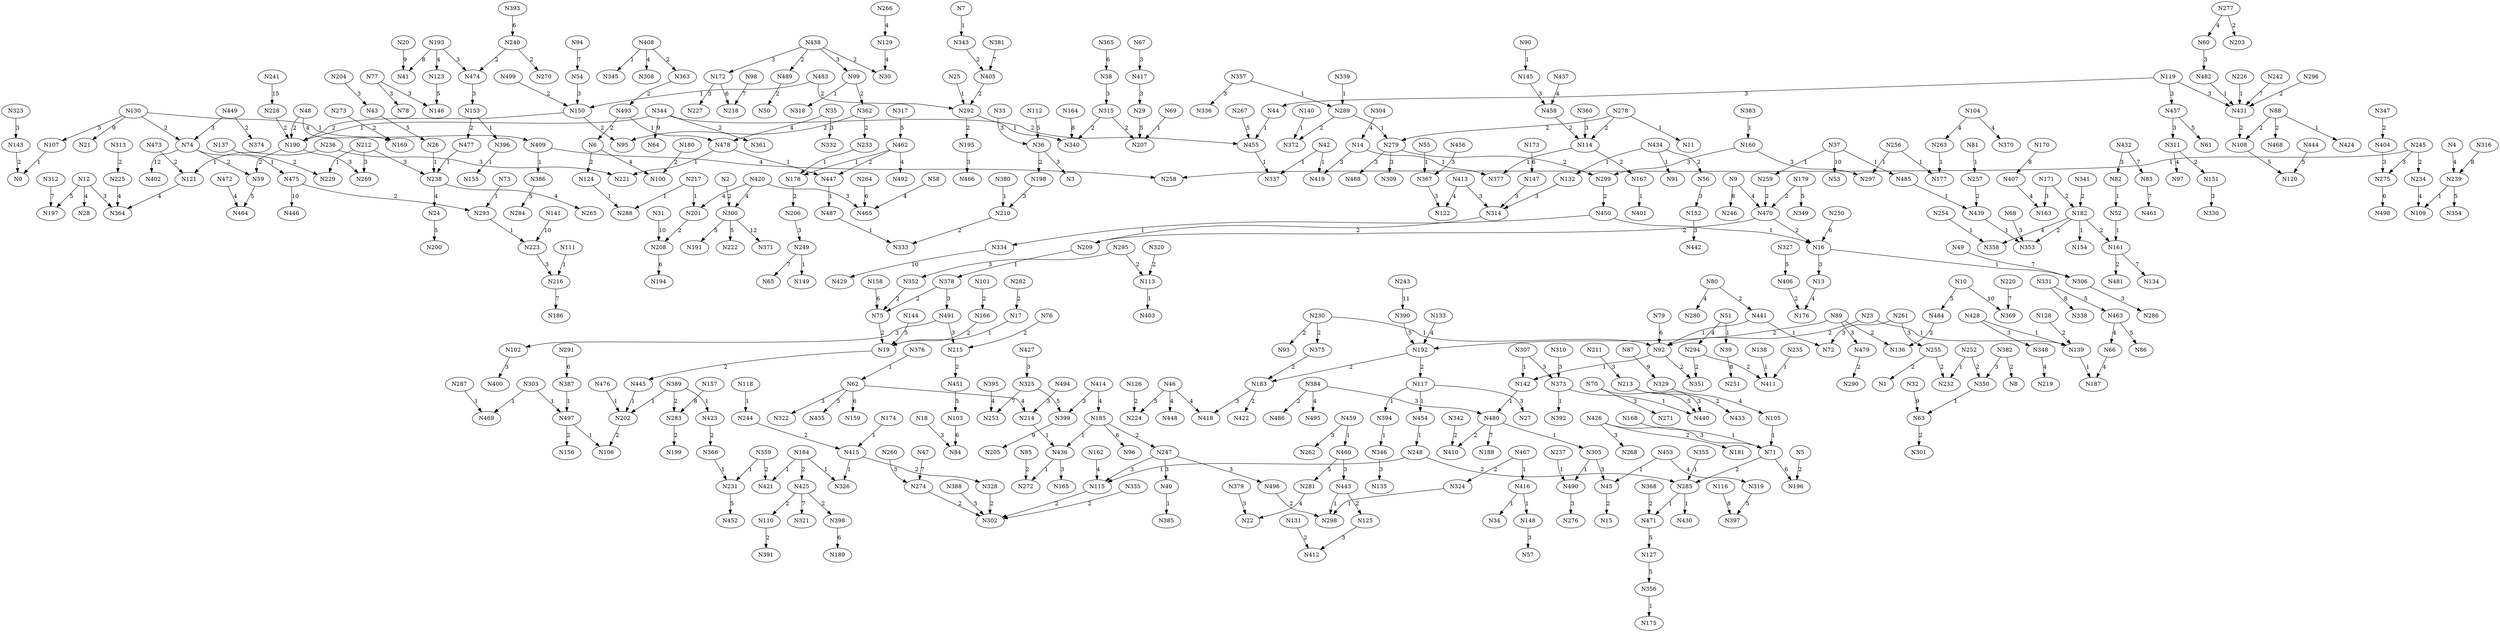 digraph Grafo {
    0[label="N0"];
    1[label="N1"];
    2[label="N2"];
    3[label="N3"];
    4[label="N4"];
    5[label="N5"];
    6[label="N6"];
    7[label="N7"];
    8[label="N8"];
    9[label="N9"];
    10[label="N10"];
    11[label="N11"];
    12[label="N12"];
    13[label="N13"];
    14[label="N14"];
    15[label="N15"];
    16[label="N16"];
    17[label="N17"];
    18[label="N18"];
    19[label="N19"];
    20[label="N20"];
    21[label="N21"];
    22[label="N22"];
    23[label="N23"];
    24[label="N24"];
    25[label="N25"];
    26[label="N26"];
    27[label="N27"];
    28[label="N28"];
    29[label="N29"];
    30[label="N30"];
    31[label="N31"];
    32[label="N32"];
    33[label="N33"];
    34[label="N34"];
    35[label="N35"];
    36[label="N36"];
    37[label="N37"];
    38[label="N38"];
    39[label="N39"];
    40[label="N40"];
    41[label="N41"];
    42[label="N42"];
    43[label="N43"];
    44[label="N44"];
    45[label="N45"];
    46[label="N46"];
    47[label="N47"];
    48[label="N48"];
    49[label="N49"];
    50[label="N50"];
    51[label="N51"];
    52[label="N52"];
    53[label="N53"];
    54[label="N54"];
    55[label="N55"];
    56[label="N56"];
    57[label="N57"];
    58[label="N58"];
    59[label="N59"];
    60[label="N60"];
    61[label="N61"];
    62[label="N62"];
    63[label="N63"];
    64[label="N64"];
    65[label="N65"];
    66[label="N66"];
    67[label="N67"];
    68[label="N68"];
    69[label="N69"];
    70[label="N70"];
    71[label="N71"];
    72[label="N72"];
    73[label="N73"];
    74[label="N74"];
    75[label="N75"];
    76[label="N76"];
    77[label="N77"];
    78[label="N78"];
    79[label="N79"];
    80[label="N80"];
    81[label="N81"];
    82[label="N82"];
    83[label="N83"];
    84[label="N84"];
    85[label="N85"];
    86[label="N86"];
    87[label="N87"];
    88[label="N88"];
    89[label="N89"];
    90[label="N90"];
    91[label="N91"];
    92[label="N92"];
    93[label="N93"];
    94[label="N94"];
    95[label="N95"];
    96[label="N96"];
    97[label="N97"];
    98[label="N98"];
    99[label="N99"];
    100[label="N100"];
    101[label="N101"];
    102[label="N102"];
    103[label="N103"];
    104[label="N104"];
    105[label="N105"];
    106[label="N106"];
    107[label="N107"];
    108[label="N108"];
    109[label="N109"];
    110[label="N110"];
    111[label="N111"];
    112[label="N112"];
    113[label="N113"];
    114[label="N114"];
    115[label="N115"];
    116[label="N116"];
    117[label="N117"];
    118[label="N118"];
    119[label="N119"];
    120[label="N120"];
    121[label="N121"];
    122[label="N122"];
    123[label="N123"];
    124[label="N124"];
    125[label="N125"];
    126[label="N126"];
    127[label="N127"];
    128[label="N128"];
    129[label="N129"];
    130[label="N130"];
    131[label="N131"];
    132[label="N132"];
    133[label="N133"];
    134[label="N134"];
    135[label="N135"];
    136[label="N136"];
    137[label="N137"];
    138[label="N138"];
    139[label="N139"];
    140[label="N140"];
    141[label="N141"];
    142[label="N142"];
    143[label="N143"];
    144[label="N144"];
    145[label="N145"];
    146[label="N146"];
    147[label="N147"];
    148[label="N148"];
    149[label="N149"];
    150[label="N150"];
    151[label="N151"];
    152[label="N152"];
    153[label="N153"];
    154[label="N154"];
    155[label="N155"];
    156[label="N156"];
    157[label="N157"];
    158[label="N158"];
    159[label="N159"];
    160[label="N160"];
    161[label="N161"];
    162[label="N162"];
    163[label="N163"];
    164[label="N164"];
    165[label="N165"];
    166[label="N166"];
    167[label="N167"];
    168[label="N168"];
    169[label="N169"];
    170[label="N170"];
    171[label="N171"];
    172[label="N172"];
    173[label="N173"];
    174[label="N174"];
    175[label="N175"];
    176[label="N176"];
    177[label="N177"];
    178[label="N178"];
    179[label="N179"];
    180[label="N180"];
    181[label="N181"];
    182[label="N182"];
    183[label="N183"];
    184[label="N184"];
    185[label="N185"];
    186[label="N186"];
    187[label="N187"];
    188[label="N188"];
    189[label="N189"];
    190[label="N190"];
    191[label="N191"];
    192[label="N192"];
    193[label="N193"];
    194[label="N194"];
    195[label="N195"];
    196[label="N196"];
    197[label="N197"];
    198[label="N198"];
    199[label="N199"];
    200[label="N200"];
    201[label="N201"];
    202[label="N202"];
    203[label="N203"];
    204[label="N204"];
    205[label="N205"];
    206[label="N206"];
    207[label="N207"];
    208[label="N208"];
    209[label="N209"];
    210[label="N210"];
    211[label="N211"];
    212[label="N212"];
    213[label="N213"];
    214[label="N214"];
    215[label="N215"];
    216[label="N216"];
    217[label="N217"];
    218[label="N218"];
    219[label="N219"];
    220[label="N220"];
    221[label="N221"];
    222[label="N222"];
    223[label="N223"];
    224[label="N224"];
    225[label="N225"];
    226[label="N226"];
    227[label="N227"];
    228[label="N228"];
    229[label="N229"];
    230[label="N230"];
    231[label="N231"];
    232[label="N232"];
    233[label="N233"];
    234[label="N234"];
    235[label="N235"];
    236[label="N236"];
    237[label="N237"];
    238[label="N238"];
    239[label="N239"];
    240[label="N240"];
    241[label="N241"];
    242[label="N242"];
    243[label="N243"];
    244[label="N244"];
    245[label="N245"];
    246[label="N246"];
    247[label="N247"];
    248[label="N248"];
    249[label="N249"];
    250[label="N250"];
    251[label="N251"];
    252[label="N252"];
    253[label="N253"];
    254[label="N254"];
    255[label="N255"];
    256[label="N256"];
    257[label="N257"];
    258[label="N258"];
    259[label="N259"];
    260[label="N260"];
    261[label="N261"];
    262[label="N262"];
    263[label="N263"];
    264[label="N264"];
    265[label="N265"];
    266[label="N266"];
    267[label="N267"];
    268[label="N268"];
    269[label="N269"];
    270[label="N270"];
    271[label="N271"];
    272[label="N272"];
    273[label="N273"];
    274[label="N274"];
    275[label="N275"];
    276[label="N276"];
    277[label="N277"];
    278[label="N278"];
    279[label="N279"];
    280[label="N280"];
    281[label="N281"];
    282[label="N282"];
    283[label="N283"];
    284[label="N284"];
    285[label="N285"];
    286[label="N286"];
    287[label="N287"];
    288[label="N288"];
    289[label="N289"];
    290[label="N290"];
    291[label="N291"];
    292[label="N292"];
    293[label="N293"];
    294[label="N294"];
    295[label="N295"];
    296[label="N296"];
    297[label="N297"];
    298[label="N298"];
    299[label="N299"];
    300[label="N300"];
    301[label="N301"];
    302[label="N302"];
    303[label="N303"];
    304[label="N304"];
    305[label="N305"];
    306[label="N306"];
    307[label="N307"];
    308[label="N308"];
    309[label="N309"];
    310[label="N310"];
    311[label="N311"];
    312[label="N312"];
    313[label="N313"];
    314[label="N314"];
    315[label="N315"];
    316[label="N316"];
    317[label="N317"];
    318[label="N318"];
    319[label="N319"];
    320[label="N320"];
    321[label="N321"];
    322[label="N322"];
    323[label="N323"];
    324[label="N324"];
    325[label="N325"];
    326[label="N326"];
    327[label="N327"];
    328[label="N328"];
    329[label="N329"];
    330[label="N330"];
    331[label="N331"];
    332[label="N332"];
    333[label="N333"];
    334[label="N334"];
    335[label="N335"];
    336[label="N336"];
    337[label="N337"];
    338[label="N338"];
    339[label="N339"];
    340[label="N340"];
    341[label="N341"];
    342[label="N342"];
    343[label="N343"];
    344[label="N344"];
    345[label="N345"];
    346[label="N346"];
    347[label="N347"];
    348[label="N348"];
    349[label="N349"];
    350[label="N350"];
    351[label="N351"];
    352[label="N352"];
    353[label="N353"];
    354[label="N354"];
    355[label="N355"];
    356[label="N356"];
    357[label="N357"];
    358[label="N358"];
    359[label="N359"];
    360[label="N360"];
    361[label="N361"];
    362[label="N362"];
    363[label="N363"];
    364[label="N364"];
    365[label="N365"];
    366[label="N366"];
    367[label="N367"];
    368[label="N368"];
    369[label="N369"];
    370[label="N370"];
    371[label="N371"];
    372[label="N372"];
    373[label="N373"];
    374[label="N374"];
    375[label="N375"];
    376[label="N376"];
    377[label="N377"];
    378[label="N378"];
    379[label="N379"];
    380[label="N380"];
    381[label="N381"];
    382[label="N382"];
    383[label="N383"];
    384[label="N384"];
    385[label="N385"];
    386[label="N386"];
    387[label="N387"];
    388[label="N388"];
    389[label="N389"];
    390[label="N390"];
    391[label="N391"];
    392[label="N392"];
    393[label="N393"];
    394[label="N394"];
    395[label="N395"];
    396[label="N396"];
    397[label="N397"];
    398[label="N398"];
    399[label="N399"];
    400[label="N400"];
    401[label="N401"];
    402[label="N402"];
    403[label="N403"];
    404[label="N404"];
    405[label="N405"];
    406[label="N406"];
    407[label="N407"];
    408[label="N408"];
    409[label="N409"];
    410[label="N410"];
    411[label="N411"];
    412[label="N412"];
    413[label="N413"];
    414[label="N414"];
    415[label="N415"];
    416[label="N416"];
    417[label="N417"];
    418[label="N418"];
    419[label="N419"];
    420[label="N420"];
    421[label="N421"];
    422[label="N422"];
    423[label="N423"];
    424[label="N424"];
    425[label="N425"];
    426[label="N426"];
    427[label="N427"];
    428[label="N428"];
    429[label="N429"];
    430[label="N430"];
    431[label="N431"];
    432[label="N432"];
    433[label="N433"];
    434[label="N434"];
    435[label="N435"];
    436[label="N436"];
    437[label="N437"];
    438[label="N438"];
    439[label="N439"];
    440[label="N440"];
    441[label="N441"];
    442[label="N442"];
    443[label="N443"];
    444[label="N444"];
    445[label="N445"];
    446[label="N446"];
    447[label="N447"];
    448[label="N448"];
    449[label="N449"];
    450[label="N450"];
    451[label="N451"];
    452[label="N452"];
    453[label="N453"];
    454[label="N454"];
    455[label="N455"];
    456[label="N456"];
    457[label="N457"];
    458[label="N458"];
    459[label="N459"];
    460[label="N460"];
    461[label="N461"];
    462[label="N462"];
    463[label="N463"];
    464[label="N464"];
    465[label="N465"];
    466[label="N466"];
    467[label="N467"];
    468[label="N468"];
    469[label="N469"];
    470[label="N470"];
    471[label="N471"];
    472[label="N472"];
    473[label="N473"];
    474[label="N474"];
    475[label="N475"];
    476[label="N476"];
    477[label="N477"];
    478[label="N478"];
    479[label="N479"];
    480[label="N480"];
    481[label="N481"];
    482[label="N482"];
    483[label="N483"];
    484[label="N484"];
    485[label="N485"];
    486[label="N486"];
    487[label="N487"];
    488[label="N488"];
    489[label="N489"];
    490[label="N490"];
    491[label="N491"];
    492[label="N492"];
    493[label="N493"];
    494[label="N494"];
    495[label="N495"];
    496[label="N496"];
    497[label="N497"];
    498[label="N498"];
    499[label="N499"];
    107 -> 0[label="1"];
    143 -> 0[label="2"];
    130 -> 107[label="3"];
    130 -> 409[label="1"];
    409 -> 386[label="1"];
    130 -> 74[label="2"];
    74 -> 475[label="1"];
    74 -> 59[label="2"];
    190 -> 59[label="2"];
    344 -> 190[label="1"];
    48 -> 190[label="2"];
    150 -> 190[label="2"];
    483 -> 150[label="1"];
    150 -> 95[label="2"];
    228 -> 190[label="2"];
    344 -> 361[label="2"];
    344 -> 455[label="2"];
    44 -> 455[label="1"];
    455 -> 337[label="1"];
    42 -> 337[label="1"];
    42 -> 419[label="1"];
    362 -> 95[label="2"];
    99 -> 362[label="2"];
    99 -> 318[label="1"];
    362 -> 233[label="2"];
    233 -> 178[label="1"];
    462 -> 178[label="1"];
    178 -> 206[label="2"];
    462 -> 447[label="2"];
    447 -> 487[label="1"];
    478 -> 447[label="1"];
    478 -> 221[label="1"];
    487 -> 333[label="1"];
    493 -> 478[label="1"];
    210 -> 333[label="2"];
    380 -> 210[label="1"];
    363 -> 493[label="2"];
    408 -> 363[label="2"];
    408 -> 345[label="1"];
    475 -> 293[label="2"];
    73 -> 293[label="1"];
    293 -> 223[label="1"];
    483 -> 292[label="2"];
    25 -> 292[label="1"];
    292 -> 340[label="1"];
    292 -> 195[label="2"];
    315 -> 340[label="2"];
    315 -> 207[label="2"];
    69 -> 207[label="1"];
    405 -> 292[label="2"];
    343 -> 405[label="2"];
    7 -> 343[label="1"];
    493 -> 6[label="2"];
    6 -> 124[label="2"];
    124 -> 288[label="1"];
    217 -> 288[label="1"];
    217 -> 201[label="1"];
    201 -> 208[label="2"];
    499 -> 150[label="2"];
    14 -> 419[label="3"];
    14 -> 377[label="1"];
    114 -> 377[label="1"];
    114 -> 167[label="2"];
    167 -> 401[label="1"];
    278 -> 114[label="2"];
    278 -> 11[label="1"];
    278 -> 279[label="2"];
    289 -> 279[label="1"];
    339 -> 289[label="1"];
    357 -> 289[label="1"];
    279 -> 299[label="2"];
    289 -> 372[label="2"];
    140 -> 372[label="1"];
    299 -> 450[label="2"];
    450 -> 16[label="1"];
    16 -> 306[label="1"];
    450 -> 334[label="1"];
    458 -> 114[label="2"];
    470 -> 16[label="2"];
    179 -> 470[label="2"];
    259 -> 470[label="2"];
    37 -> 259[label="1"];
    37 -> 485[label="1"];
    485 -> 439[label="1"];
    439 -> 353[label="1"];
    182 -> 353[label="2"];
    182 -> 154[label="1"];
    171 -> 182[label="2"];
    182 -> 161[label="2"];
    52 -> 161[label="1"];
    82 -> 52[label="1"];
    161 -> 481[label="2"];
    257 -> 439[label="2"];
    81 -> 257[label="1"];
    341 -> 182[label="2"];
    470 -> 209[label="2"];
    209 -> 378[label="1"];
    314 -> 209[label="2"];
    378 -> 75[label="2"];
    75 -> 19[label="2"];
    17 -> 19[label="1"];
    19 -> 445[label="2"];
    445 -> 202[label="1"];
    389 -> 202[label="1"];
    389 -> 423[label="1"];
    476 -> 202[label="1"];
    166 -> 19[label="2"];
    101 -> 166[label="2"];
    202 -> 106[label="2"];
    497 -> 106[label="1"];
    303 -> 497[label="1"];
    303 -> 469[label="1"];
    287 -> 469[label="1"];
    387 -> 497[label="1"];
    282 -> 17[label="2"];
    352 -> 75[label="2"];
    389 -> 283[label="2"];
    283 -> 199[label="2"];
    423 -> 366[label="2"];
    366 -> 231[label="1"];
    359 -> 231[label="1"];
    359 -> 421[label="2"];
    184 -> 421[label="1"];
    184 -> 326[label="1"];
    415 -> 326[label="1"];
    174 -> 415[label="1"];
    184 -> 425[label="2"];
    244 -> 415[label="2"];
    118 -> 244[label="1"];
    415 -> 328[label="2"];
    328 -> 302[label="2"];
    115 -> 302[label="2"];
    248 -> 115[label="1"];
    454 -> 248[label="1"];
    117 -> 454[label="1"];
    117 -> 394[label="1"];
    394 -> 346[label="1"];
    192 -> 117[label="2"];
    89 -> 192[label="2"];
    89 -> 136[label="2"];
    192 -> 183[label="2"];
    183 -> 422[label="2"];
    248 -> 285[label="2"];
    285 -> 430[label="1"];
    285 -> 471[label="1"];
    355 -> 285[label="1"];
    71 -> 285[label="2"];
    105 -> 71[label="1"];
    168 -> 71[label="1"];
    274 -> 302[label="2"];
    335 -> 302[label="2"];
    368 -> 471[label="2"];
    375 -> 183[label="2"];
    230 -> 375[label="2"];
    230 -> 92[label="1"];
    92 -> 142[label="1"];
    142 -> 480[label="1"];
    307 -> 142[label="1"];
    441 -> 92[label="1"];
    441 -> 72[label="1"];
    480 -> 305[label="1"];
    305 -> 490[label="1"];
    237 -> 490[label="1"];
    23 -> 92[label="2"];
    23 -> 139[label="1"];
    139 -> 187[label="1"];
    428 -> 139[label="1"];
    80 -> 441[label="2"];
    92 -> 351[label="2"];
    128 -> 139[label="2"];
    230 -> 93[label="2"];
    294 -> 351[label="2"];
    294 -> 411[label="2"];
    138 -> 411[label="1"];
    235 -> 411[label="1"];
    425 -> 110[label="2"];
    110 -> 391[label="2"];
    425 -> 398[label="2"];
    480 -> 410[label="2"];
    342 -> 410[label="2"];
    484 -> 136[label="2"];
    497 -> 156[label="2"];
    16 -> 13[label="3"];
    38 -> 315[label="3"];
    54 -> 150[label="3"];
    68 -> 353[label="3"];
    89 -> 479[label="3"];
    479 -> 290[label="2"];
    117 -> 27[label="3"];
    119 -> 44[label="3"];
    119 -> 431[label="3"];
    226 -> 431[label="1"];
    482 -> 431[label="1"];
    296 -> 431[label="2"];
    431 -> 108[label="2"];
    88 -> 108[label="2"];
    88 -> 424[label="1"];
    88 -> 468[label="2"];
    60 -> 482[label="3"];
    119 -> 457[label="3"];
    132 -> 314[label="3"];
    434 -> 132[label="1"];
    434 -> 91[label="1"];
    434 -> 56[label="2"];
    56 -> 152[label="3"];
    145 -> 458[label="3"];
    90 -> 145[label="1"];
    147 -> 314[label="3"];
    152 -> 442[label="3"];
    160 -> 299[label="3"];
    383 -> 160[label="1"];
    160 -> 297[label="3"];
    256 -> 297[label="1"];
    256 -> 177[label="1"];
    263 -> 177[label="1"];
    171 -> 163[label="3"];
    183 -> 418[label="3"];
    190 -> 269[label="3"];
    195 -> 466[label="3"];
    198 -> 210[label="3"];
    36 -> 198[label="2"];
    33 -> 36[label="3"];
    36 -> 3[label="3"];
    206 -> 249[label="3"];
    249 -> 149[label="1"];
    212 -> 269[label="3"];
    212 -> 229[label="1"];
    137 -> 229[label="2"];
    212 -> 238[label="3"];
    26 -> 238[label="1"];
    477 -> 238[label="1"];
    153 -> 477[label="2"];
    153 -> 396[label="1"];
    396 -> 155[label="1"];
    223 -> 216[label="3"];
    111 -> 216[label="1"];
    236 -> 221[label="3"];
    236 -> 121[label="1"];
    473 -> 121[label="2"];
    247 -> 115[label="3"];
    185 -> 247[label="2"];
    185 -> 436[label="1"];
    214 -> 436[label="1"];
    436 -> 272[label="1"];
    85 -> 272[label="2"];
    247 -> 40[label="3"];
    40 -> 385[label="1"];
    247 -> 496[label="3"];
    496 -> 298[label="2"];
    324 -> 298[label="1"];
    443 -> 298[label="1"];
    443 -> 125[label="2"];
    467 -> 324[label="2"];
    467 -> 416[label="1"];
    416 -> 34[label="1"];
    416 -> 148[label="1"];
    125 -> 412[label="3"];
    131 -> 412[label="2"];
    148 -> 57[label="3"];
    260 -> 274[label="3"];
    261 -> 72[label="3"];
    261 -> 255[label="3"];
    255 -> 1[label="2"];
    255 -> 232[label="2"];
    252 -> 232[label="1"];
    252 -> 350[label="2"];
    350 -> 63[label="1"];
    63 -> 301[label="2"];
    279 -> 309[label="3"];
    279 -> 488[label="3"];
    295 -> 352[label="3"];
    295 -> 113[label="2"];
    113 -> 403[label="1"];
    320 -> 113[label="2"];
    305 -> 45[label="3"];
    453 -> 45[label="1"];
    45 -> 15[label="2"];
    306 -> 286[label="3"];
    307 -> 373[label="3"];
    373 -> 392[label="1"];
    373 -> 440[label="1"];
    213 -> 440[label="3"];
    213 -> 433[label="2"];
    211 -> 213[label="3"];
    310 -> 373[label="3"];
    323 -> 143[label="3"];
    346 -> 135[label="3"];
    357 -> 336[label="3"];
    360 -> 114[label="3"];
    378 -> 491[label="3"];
    382 -> 350[label="3"];
    382 -> 8[label="2"];
    384 -> 480[label="3"];
    384 -> 486[label="2"];
    413 -> 314[label="3"];
    426 -> 71[label="3"];
    426 -> 181[label="2"];
    426 -> 268[label="3"];
    428 -> 348[label="3"];
    432 -> 82[label="3"];
    436 -> 165[label="3"];
    438 -> 99[label="3"];
    438 -> 30[label="2"];
    438 -> 489[label="2"];
    489 -> 50[label="2"];
    438 -> 172[label="3"];
    172 -> 227[label="3"];
    449 -> 74[label="3"];
    449 -> 374[label="2"];
    457 -> 311[label="3"];
    311 -> 151[label="2"];
    151 -> 330[label="3"];
    460 -> 443[label="3"];
    459 -> 460[label="1"];
    459 -> 262[label="3"];
    474 -> 153[label="3"];
    240 -> 474[label="2"];
    240 -> 270[label="2"];
    193 -> 474[label="3"];
    490 -> 276[label="3"];
    491 -> 102[label="3"];
    102 -> 400[label="3"];
    491 -> 215[label="3"];
    76 -> 215[label="2"];
    215 -> 451[label="2"];
    494 -> 214[label="3"];
    6 -> 100[label="4"];
    180 -> 100[label="2"];
    9 -> 470[label="4"];
    13 -> 176[label="4"];
    406 -> 176[label="2"];
    35 -> 478[label="4"];
    35 -> 332[label="3"];
    46 -> 418[label="4"];
    46 -> 448[label="4"];
    48 -> 169[label="4"];
    273 -> 169[label="2"];
    51 -> 294[label="4"];
    51 -> 39[label="1"];
    62 -> 214[label="4"];
    376 -> 62[label="1"];
    62 -> 322[label="3"];
    66 -> 187[label="4"];
    80 -> 280[label="4"];
    104 -> 263[label="4"];
    104 -> 370[label="4"];
    121 -> 364[label="4"];
    12 -> 364[label="3"];
    12 -> 28[label="4"];
    129 -> 30[label="4"];
    133 -> 192[label="4"];
    162 -> 115[label="4"];
    182 -> 358[label="4"];
    254 -> 358[label="1"];
    193 -> 123[label="4"];
    225 -> 364[label="4"];
    313 -> 225[label="2"];
    238 -> 24[label="4"];
    238 -> 265[label="4"];
    266 -> 129[label="4"];
    277 -> 60[label="4"];
    277 -> 203[label="2"];
    304 -> 14[label="4"];
    311 -> 97[label="4"];
    329 -> 105[label="4"];
    348 -> 219[label="4"];
    384 -> 495[label="4"];
    407 -> 163[label="4"];
    408 -> 308[label="4"];
    409 -> 258[label="4"];
    245 -> 258[label="1"];
    245 -> 234[label="2"];
    245 -> 275[label="3"];
    404 -> 275[label="3"];
    347 -> 404[label="2"];
    234 -> 109[label="4"];
    239 -> 109[label="1"];
    4 -> 239[label="4"];
    413 -> 122[label="4"];
    367 -> 122[label="3"];
    55 -> 367[label="1"];
    456 -> 367[label="3"];
    414 -> 185[label="4"];
    414 -> 399[label="3"];
    420 -> 201[label="4"];
    420 -> 465[label="3"];
    58 -> 465[label="4"];
    420 -> 300[label="4"];
    2 -> 300[label="2"];
    437 -> 458[label="4"];
    453 -> 319[label="4"];
    462 -> 492[label="4"];
    463 -> 66[label="4"];
    10 -> 484[label="5"];
    12 -> 197[label="5"];
    24 -> 200[label="5"];
    29 -> 207[label="5"];
    417 -> 29[label="3"];
    67 -> 417[label="3"];
    43 -> 26[label="5"];
    204 -> 43[label="3"];
    46 -> 224[label="5"];
    126 -> 224[label="2"];
    59 -> 464[label="5"];
    472 -> 464[label="4"];
    62 -> 435[label="5"];
    70 -> 440[label="5"];
    70 -> 271[label="3"];
    108 -> 120[label="5"];
    112 -> 36[label="5"];
    123 -> 146[label="5"];
    77 -> 146[label="3"];
    77 -> 78[label="3"];
    144 -> 19[label="5"];
    179 -> 349[label="5"];
    231 -> 452[label="5"];
    239 -> 354[label="5"];
    267 -> 455[label="5"];
    300 -> 191[label="5"];
    300 -> 222[label="5"];
    317 -> 462[label="5"];
    319 -> 397[label="5"];
    325 -> 399[label="5"];
    427 -> 325[label="3"];
    327 -> 406[label="5"];
    331 -> 463[label="5"];
    386 -> 284[label="5"];
    388 -> 302[label="5"];
    390 -> 192[label="5"];
    444 -> 120[label="5"];
    451 -> 103[label="5"];
    457 -> 61[label="5"];
    460 -> 281[label="5"];
    281 -> 22[label="4"];
    379 -> 22[label="3"];
    463 -> 86[label="5"];
    471 -> 127[label="5"];
    127 -> 356[label="5"];
    356 -> 175[label="1"];
    62 -> 159[label="6"];
    71 -> 196[label="6"];
    5 -> 196[label="2"];
    79 -> 92[label="6"];
    103 -> 84[label="6"];
    18 -> 84[label="3"];
    158 -> 75[label="6"];
    172 -> 218[label="6"];
    173 -> 147[label="6"];
    185 -> 96[label="6"];
    208 -> 194[label="6"];
    250 -> 16[label="6"];
    264 -> 465[label="6"];
    275 -> 498[label="6"];
    291 -> 387[label="6"];
    365 -> 38[label="6"];
    393 -> 240[label="6"];
    398 -> 189[label="6"];
    47 -> 274[label="7"];
    49 -> 306[label="7"];
    94 -> 54[label="7"];
    98 -> 218[label="7"];
    161 -> 134[label="7"];
    216 -> 186[label="7"];
    242 -> 431[label="7"];
    249 -> 65[label="7"];
    312 -> 197[label="7"];
    325 -> 253[label="7"];
    395 -> 253[label="4"];
    381 -> 405[label="7"];
    425 -> 321[label="7"];
    432 -> 83[label="7"];
    83 -> 461[label="7"];
    480 -> 188[label="7"];
    9 -> 246[label="8"];
    39 -> 251[label="8"];
    116 -> 397[label="8"];
    157 -> 283[label="8"];
    164 -> 340[label="8"];
    170 -> 407[label="8"];
    193 -> 41[label="8"];
    316 -> 239[label="8"];
    331 -> 338[label="8"];
    20 -> 41[label="9"];
    32 -> 63[label="9"];
    87 -> 329[label="9"];
    130 -> 21[label="9"];
    344 -> 64[label="9"];
    399 -> 205[label="9"];
    10 -> 369[label="10"];
    220 -> 369[label="7"];
    31 -> 208[label="10"];
    37 -> 53[label="10"];
    141 -> 223[label="10"];
    334 -> 429[label="10"];
    475 -> 446[label="10"];
    243 -> 390[label="11"];
    74 -> 402[label="12"];
    300 -> 371[label="12"];
    241 -> 228[label="15"];
}

